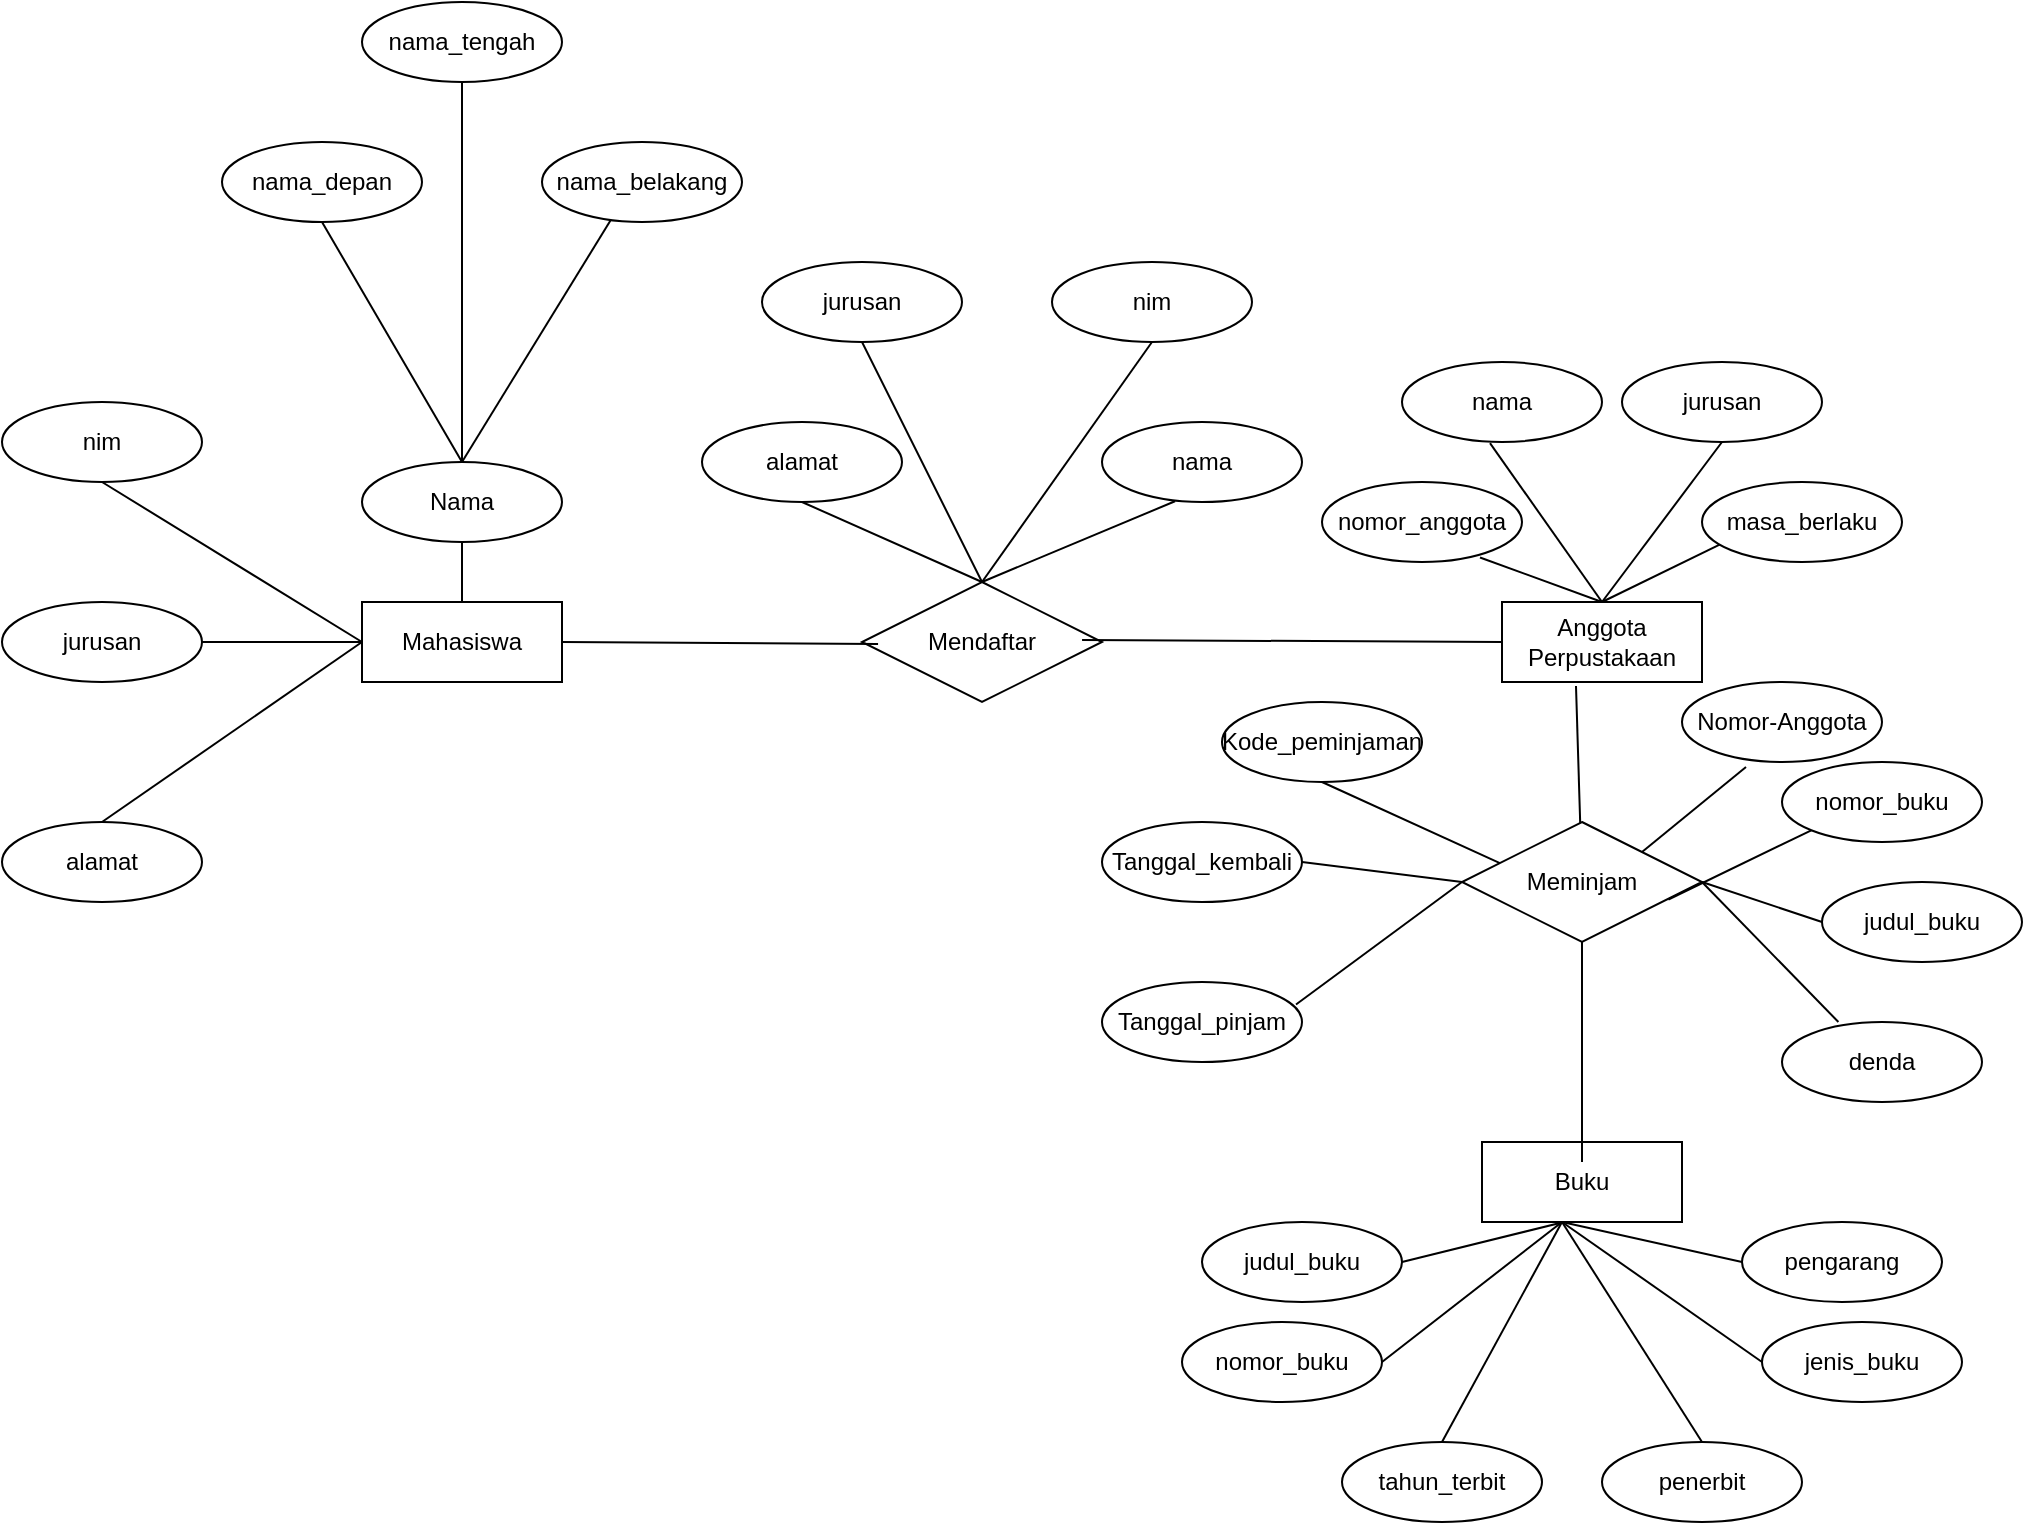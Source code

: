 <mxfile version="24.7.5">
  <diagram id="R2lEEEUBdFMjLlhIrx00" name="Page-1">
    <mxGraphModel dx="1804" dy="592" grid="1" gridSize="10" guides="1" tooltips="1" connect="1" arrows="1" fold="1" page="1" pageScale="1" pageWidth="850" pageHeight="1100" math="0" shadow="0" extFonts="Permanent Marker^https://fonts.googleapis.com/css?family=Permanent+Marker">
      <root>
        <mxCell id="0" />
        <mxCell id="1" parent="0" />
        <mxCell id="-mKHQzFxpgj5idGAP1rg-3" value="Mahasiswa" style="whiteSpace=wrap;html=1;align=center;" vertex="1" parent="1">
          <mxGeometry x="80" y="330" width="100" height="40" as="geometry" />
        </mxCell>
        <mxCell id="-mKHQzFxpgj5idGAP1rg-4" value="Meminjam" style="shape=rhombus;perimeter=rhombusPerimeter;whiteSpace=wrap;html=1;align=center;" vertex="1" parent="1">
          <mxGeometry x="630" y="440" width="120" height="60" as="geometry" />
        </mxCell>
        <mxCell id="-mKHQzFxpgj5idGAP1rg-5" value="Anggota&lt;div&gt;Perpustakaan&lt;/div&gt;" style="whiteSpace=wrap;html=1;align=center;" vertex="1" parent="1">
          <mxGeometry x="650" y="330" width="100" height="40" as="geometry" />
        </mxCell>
        <mxCell id="-mKHQzFxpgj5idGAP1rg-7" value="Mendaftar" style="shape=rhombus;perimeter=rhombusPerimeter;whiteSpace=wrap;html=1;align=center;" vertex="1" parent="1">
          <mxGeometry x="330" y="320" width="120" height="60" as="geometry" />
        </mxCell>
        <mxCell id="-mKHQzFxpgj5idGAP1rg-8" value="" style="endArrow=none;html=1;rounded=0;entryX=0.067;entryY=0.517;entryDx=0;entryDy=0;entryPerimeter=0;exitX=1;exitY=0.5;exitDx=0;exitDy=0;" edge="1" parent="1" source="-mKHQzFxpgj5idGAP1rg-3" target="-mKHQzFxpgj5idGAP1rg-7">
          <mxGeometry relative="1" as="geometry">
            <mxPoint x="140" y="301" as="sourcePoint" />
            <mxPoint x="266.96" y="301.24" as="targetPoint" />
          </mxGeometry>
        </mxCell>
        <mxCell id="-mKHQzFxpgj5idGAP1rg-11" value="" style="endArrow=none;html=1;rounded=0;exitX=0.917;exitY=0.483;exitDx=0;exitDy=0;exitPerimeter=0;entryX=0;entryY=0.5;entryDx=0;entryDy=0;" edge="1" parent="1" source="-mKHQzFxpgj5idGAP1rg-7" target="-mKHQzFxpgj5idGAP1rg-5">
          <mxGeometry relative="1" as="geometry">
            <mxPoint x="390" y="299.5" as="sourcePoint" />
            <mxPoint x="550" y="299.5" as="targetPoint" />
          </mxGeometry>
        </mxCell>
        <mxCell id="-mKHQzFxpgj5idGAP1rg-12" value="" style="endArrow=none;html=1;rounded=0;exitX=0.37;exitY=1.05;exitDx=0;exitDy=0;exitPerimeter=0;" edge="1" parent="1" source="-mKHQzFxpgj5idGAP1rg-5" target="-mKHQzFxpgj5idGAP1rg-4">
          <mxGeometry relative="1" as="geometry">
            <mxPoint x="600" y="320" as="sourcePoint" />
            <mxPoint x="601" y="400" as="targetPoint" />
          </mxGeometry>
        </mxCell>
        <mxCell id="-mKHQzFxpgj5idGAP1rg-13" value="Buku" style="whiteSpace=wrap;html=1;align=center;" vertex="1" parent="1">
          <mxGeometry x="640" y="600" width="100" height="40" as="geometry" />
        </mxCell>
        <mxCell id="-mKHQzFxpgj5idGAP1rg-15" value="" style="endArrow=none;html=1;rounded=0;entryX=0.5;entryY=0.25;entryDx=0;entryDy=0;entryPerimeter=0;" edge="1" parent="1" source="-mKHQzFxpgj5idGAP1rg-4" target="-mKHQzFxpgj5idGAP1rg-13">
          <mxGeometry relative="1" as="geometry">
            <mxPoint x="600" y="460" as="sourcePoint" />
            <mxPoint x="600" y="550" as="targetPoint" />
          </mxGeometry>
        </mxCell>
        <mxCell id="-mKHQzFxpgj5idGAP1rg-24" value="" style="endArrow=none;html=1;rounded=0;entryX=0.5;entryY=0;entryDx=0;entryDy=0;exitX=0.5;exitY=0.75;exitDx=0;exitDy=0;exitPerimeter=0;" edge="1" parent="1" source="-mKHQzFxpgj5idGAP1rg-26" target="-mKHQzFxpgj5idGAP1rg-3">
          <mxGeometry relative="1" as="geometry">
            <mxPoint x="70" y="230" as="sourcePoint" />
            <mxPoint x="69.83" y="280" as="targetPoint" />
          </mxGeometry>
        </mxCell>
        <mxCell id="-mKHQzFxpgj5idGAP1rg-26" value="Nama" style="ellipse;whiteSpace=wrap;html=1;align=center;" vertex="1" parent="1">
          <mxGeometry x="80" y="260" width="100" height="40" as="geometry" />
        </mxCell>
        <mxCell id="-mKHQzFxpgj5idGAP1rg-30" value="" style="endArrow=none;html=1;rounded=0;exitX=0.35;exitY=0.95;exitDx=0;exitDy=0;exitPerimeter=0;entryX=0.5;entryY=0;entryDx=0;entryDy=0;" edge="1" parent="1" source="-mKHQzFxpgj5idGAP1rg-32" target="-mKHQzFxpgj5idGAP1rg-26">
          <mxGeometry relative="1" as="geometry">
            <mxPoint x="200" y="80" as="sourcePoint" />
            <mxPoint x="139.0" y="193" as="targetPoint" />
          </mxGeometry>
        </mxCell>
        <mxCell id="-mKHQzFxpgj5idGAP1rg-32" value="nama_belakang" style="ellipse;whiteSpace=wrap;html=1;align=center;" vertex="1" parent="1">
          <mxGeometry x="170" y="100" width="100" height="40" as="geometry" />
        </mxCell>
        <mxCell id="-mKHQzFxpgj5idGAP1rg-34" value="" style="endArrow=none;html=1;rounded=0;exitX=0.5;exitY=1;exitDx=0;exitDy=0;entryX=0.5;entryY=0;entryDx=0;entryDy=0;" edge="1" parent="1" source="-mKHQzFxpgj5idGAP1rg-36" target="-mKHQzFxpgj5idGAP1rg-26">
          <mxGeometry relative="1" as="geometry">
            <mxPoint x="60" y="150" as="sourcePoint" />
            <mxPoint x="130" y="260" as="targetPoint" />
          </mxGeometry>
        </mxCell>
        <mxCell id="-mKHQzFxpgj5idGAP1rg-36" value="nama_depan" style="ellipse;whiteSpace=wrap;html=1;align=center;" vertex="1" parent="1">
          <mxGeometry x="10" y="100" width="100" height="40" as="geometry" />
        </mxCell>
        <mxCell id="-mKHQzFxpgj5idGAP1rg-37" value="" style="endArrow=none;html=1;rounded=0;entryX=0.5;entryY=1;entryDx=0;entryDy=0;" edge="1" parent="1" target="-mKHQzFxpgj5idGAP1rg-39">
          <mxGeometry relative="1" as="geometry">
            <mxPoint x="130" y="260" as="sourcePoint" />
            <mxPoint x="130" y="70" as="targetPoint" />
          </mxGeometry>
        </mxCell>
        <mxCell id="-mKHQzFxpgj5idGAP1rg-39" value="nama_tengah" style="ellipse;whiteSpace=wrap;html=1;align=center;" vertex="1" parent="1">
          <mxGeometry x="80" y="30" width="100" height="40" as="geometry" />
        </mxCell>
        <mxCell id="-mKHQzFxpgj5idGAP1rg-41" value="" style="endArrow=none;html=1;rounded=0;exitX=1;exitY=0.5;exitDx=0;exitDy=0;entryX=0;entryY=0.5;entryDx=0;entryDy=0;" edge="1" parent="1" source="-mKHQzFxpgj5idGAP1rg-43" target="-mKHQzFxpgj5idGAP1rg-3">
          <mxGeometry relative="1" as="geometry">
            <mxPoint x="-40" y="350" as="sourcePoint" />
            <mxPoint x="80" y="350" as="targetPoint" />
          </mxGeometry>
        </mxCell>
        <mxCell id="-mKHQzFxpgj5idGAP1rg-43" value="jurusan" style="ellipse;whiteSpace=wrap;html=1;align=center;" vertex="1" parent="1">
          <mxGeometry x="-100" y="330" width="100" height="40" as="geometry" />
        </mxCell>
        <mxCell id="-mKHQzFxpgj5idGAP1rg-44" value="" style="endArrow=none;html=1;rounded=0;exitX=0.5;exitY=1;exitDx=0;exitDy=0;entryX=0;entryY=0.5;entryDx=0;entryDy=0;" edge="1" parent="1" source="-mKHQzFxpgj5idGAP1rg-45" target="-mKHQzFxpgj5idGAP1rg-3">
          <mxGeometry relative="1" as="geometry">
            <mxPoint x="-30" y="310" as="sourcePoint" />
            <mxPoint x="80" y="350" as="targetPoint" />
          </mxGeometry>
        </mxCell>
        <mxCell id="-mKHQzFxpgj5idGAP1rg-45" value="nim" style="ellipse;whiteSpace=wrap;html=1;align=center;" vertex="1" parent="1">
          <mxGeometry x="-100" y="230" width="100" height="40" as="geometry" />
        </mxCell>
        <mxCell id="-mKHQzFxpgj5idGAP1rg-46" value="" style="endArrow=none;html=1;rounded=0;entryX=0;entryY=0.5;entryDx=0;entryDy=0;exitX=0.5;exitY=0;exitDx=0;exitDy=0;exitPerimeter=0;" edge="1" parent="1" source="-mKHQzFxpgj5idGAP1rg-47" target="-mKHQzFxpgj5idGAP1rg-3">
          <mxGeometry relative="1" as="geometry">
            <mxPoint x="-85" y="410" as="sourcePoint" />
            <mxPoint x="80" y="350" as="targetPoint" />
          </mxGeometry>
        </mxCell>
        <mxCell id="-mKHQzFxpgj5idGAP1rg-47" value="alamat" style="ellipse;whiteSpace=wrap;html=1;align=center;" vertex="1" parent="1">
          <mxGeometry x="-100" y="440" width="100" height="40" as="geometry" />
        </mxCell>
        <mxCell id="-mKHQzFxpgj5idGAP1rg-50" value="" style="endArrow=none;html=1;rounded=0;exitX=0.5;exitY=0;exitDx=0;exitDy=0;entryX=0.365;entryY=0.991;entryDx=0;entryDy=0;entryPerimeter=0;" edge="1" parent="1" source="-mKHQzFxpgj5idGAP1rg-7" target="-mKHQzFxpgj5idGAP1rg-51">
          <mxGeometry relative="1" as="geometry">
            <mxPoint x="390" y="320" as="sourcePoint" />
            <mxPoint x="460" y="290" as="targetPoint" />
          </mxGeometry>
        </mxCell>
        <mxCell id="-mKHQzFxpgj5idGAP1rg-51" value="nama" style="ellipse;whiteSpace=wrap;html=1;align=center;" vertex="1" parent="1">
          <mxGeometry x="450" y="240" width="100" height="40" as="geometry" />
        </mxCell>
        <mxCell id="-mKHQzFxpgj5idGAP1rg-52" value="" style="endArrow=none;html=1;rounded=0;entryX=0.5;entryY=0;entryDx=0;entryDy=0;exitX=0.5;exitY=1;exitDx=0;exitDy=0;exitPerimeter=0;" edge="1" parent="1" source="-mKHQzFxpgj5idGAP1rg-53" target="-mKHQzFxpgj5idGAP1rg-7">
          <mxGeometry relative="1" as="geometry">
            <mxPoint x="320" y="280" as="sourcePoint" />
            <mxPoint x="390" y="320" as="targetPoint" />
          </mxGeometry>
        </mxCell>
        <mxCell id="-mKHQzFxpgj5idGAP1rg-53" value="alamat" style="ellipse;whiteSpace=wrap;html=1;align=center;" vertex="1" parent="1">
          <mxGeometry x="250" y="240" width="100" height="40" as="geometry" />
        </mxCell>
        <mxCell id="-mKHQzFxpgj5idGAP1rg-54" value="" style="endArrow=none;html=1;rounded=0;exitX=0.5;exitY=1;exitDx=0;exitDy=0;entryX=0.5;entryY=0;entryDx=0;entryDy=0;" edge="1" parent="1" source="-mKHQzFxpgj5idGAP1rg-55" target="-mKHQzFxpgj5idGAP1rg-7">
          <mxGeometry relative="1" as="geometry">
            <mxPoint x="330" y="210" as="sourcePoint" />
            <mxPoint x="390" y="320" as="targetPoint" />
          </mxGeometry>
        </mxCell>
        <mxCell id="-mKHQzFxpgj5idGAP1rg-55" value="jurusan" style="ellipse;whiteSpace=wrap;html=1;align=center;" vertex="1" parent="1">
          <mxGeometry x="280" y="160" width="100" height="40" as="geometry" />
        </mxCell>
        <mxCell id="-mKHQzFxpgj5idGAP1rg-56" value="" style="endArrow=none;html=1;rounded=0;entryX=0.5;entryY=0;entryDx=0;entryDy=0;exitX=0.5;exitY=1;exitDx=0;exitDy=0;" edge="1" parent="1" source="-mKHQzFxpgj5idGAP1rg-57" target="-mKHQzFxpgj5idGAP1rg-7">
          <mxGeometry relative="1" as="geometry">
            <mxPoint x="460" y="190" as="sourcePoint" />
            <mxPoint x="400" y="320" as="targetPoint" />
          </mxGeometry>
        </mxCell>
        <mxCell id="-mKHQzFxpgj5idGAP1rg-57" value="nim" style="ellipse;whiteSpace=wrap;html=1;align=center;" vertex="1" parent="1">
          <mxGeometry x="425" y="160" width="100" height="40" as="geometry" />
        </mxCell>
        <mxCell id="-mKHQzFxpgj5idGAP1rg-58" value="" style="endArrow=none;html=1;rounded=0;exitX=0.79;exitY=0.943;exitDx=0;exitDy=0;exitPerimeter=0;entryX=0.5;entryY=0;entryDx=0;entryDy=0;" edge="1" parent="1" source="-mKHQzFxpgj5idGAP1rg-59" target="-mKHQzFxpgj5idGAP1rg-5">
          <mxGeometry relative="1" as="geometry">
            <mxPoint x="640" y="310" as="sourcePoint" />
            <mxPoint x="700" y="330" as="targetPoint" />
          </mxGeometry>
        </mxCell>
        <mxCell id="-mKHQzFxpgj5idGAP1rg-59" value="nomor_anggota" style="ellipse;whiteSpace=wrap;html=1;align=center;" vertex="1" parent="1">
          <mxGeometry x="560" y="270" width="100" height="40" as="geometry" />
        </mxCell>
        <mxCell id="-mKHQzFxpgj5idGAP1rg-60" value="" style="endArrow=none;html=1;rounded=0;entryX=0.5;entryY=0;entryDx=0;entryDy=0;exitX=0.44;exitY=1.014;exitDx=0;exitDy=0;exitPerimeter=0;" edge="1" parent="1" source="-mKHQzFxpgj5idGAP1rg-61" target="-mKHQzFxpgj5idGAP1rg-5">
          <mxGeometry relative="1" as="geometry">
            <mxPoint x="650" y="240" as="sourcePoint" />
            <mxPoint x="820" y="209.64" as="targetPoint" />
          </mxGeometry>
        </mxCell>
        <mxCell id="-mKHQzFxpgj5idGAP1rg-61" value="nama" style="ellipse;whiteSpace=wrap;html=1;align=center;" vertex="1" parent="1">
          <mxGeometry x="600" y="210" width="100" height="40" as="geometry" />
        </mxCell>
        <mxCell id="-mKHQzFxpgj5idGAP1rg-62" value="" style="endArrow=none;html=1;rounded=0;exitX=0.5;exitY=0;exitDx=0;exitDy=0;entryX=0.5;entryY=1;entryDx=0;entryDy=0;" edge="1" parent="1" source="-mKHQzFxpgj5idGAP1rg-5" target="-mKHQzFxpgj5idGAP1rg-63">
          <mxGeometry relative="1" as="geometry">
            <mxPoint x="660" y="179.64" as="sourcePoint" />
            <mxPoint x="760" y="240" as="targetPoint" />
          </mxGeometry>
        </mxCell>
        <mxCell id="-mKHQzFxpgj5idGAP1rg-63" value="jurusan" style="ellipse;whiteSpace=wrap;html=1;align=center;" vertex="1" parent="1">
          <mxGeometry x="710" y="210" width="100" height="40" as="geometry" />
        </mxCell>
        <mxCell id="-mKHQzFxpgj5idGAP1rg-64" value="" style="endArrow=none;html=1;rounded=0;exitX=0.5;exitY=0;exitDx=0;exitDy=0;entryX=0.119;entryY=0.746;entryDx=0;entryDy=0;entryPerimeter=0;" edge="1" parent="1" source="-mKHQzFxpgj5idGAP1rg-5" target="-mKHQzFxpgj5idGAP1rg-65">
          <mxGeometry relative="1" as="geometry">
            <mxPoint x="700" y="330" as="sourcePoint" />
            <mxPoint x="770" y="300" as="targetPoint" />
          </mxGeometry>
        </mxCell>
        <mxCell id="-mKHQzFxpgj5idGAP1rg-65" value="masa_berlaku" style="ellipse;whiteSpace=wrap;html=1;align=center;" vertex="1" parent="1">
          <mxGeometry x="750" y="270" width="100" height="40" as="geometry" />
        </mxCell>
        <mxCell id="-mKHQzFxpgj5idGAP1rg-66" value="Kode_peminjaman" style="ellipse;whiteSpace=wrap;html=1;align=center;" vertex="1" parent="1">
          <mxGeometry x="510" y="380" width="100" height="40" as="geometry" />
        </mxCell>
        <mxCell id="-mKHQzFxpgj5idGAP1rg-67" value="Tanggal_kembali" style="ellipse;whiteSpace=wrap;html=1;align=center;" vertex="1" parent="1">
          <mxGeometry x="450" y="440" width="100" height="40" as="geometry" />
        </mxCell>
        <mxCell id="-mKHQzFxpgj5idGAP1rg-68" value="Tanggal_pinjam" style="ellipse;whiteSpace=wrap;html=1;align=center;" vertex="1" parent="1">
          <mxGeometry x="450" y="520" width="100" height="40" as="geometry" />
        </mxCell>
        <mxCell id="-mKHQzFxpgj5idGAP1rg-69" value="" style="endArrow=none;html=1;rounded=0;entryX=0.158;entryY=0.343;entryDx=0;entryDy=0;entryPerimeter=0;exitX=0.5;exitY=1;exitDx=0;exitDy=0;" edge="1" parent="1" source="-mKHQzFxpgj5idGAP1rg-66" target="-mKHQzFxpgj5idGAP1rg-4">
          <mxGeometry relative="1" as="geometry">
            <mxPoint x="570" y="420" as="sourcePoint" />
            <mxPoint x="645" y="460" as="targetPoint" />
          </mxGeometry>
        </mxCell>
        <mxCell id="-mKHQzFxpgj5idGAP1rg-70" value="" style="endArrow=none;html=1;rounded=0;exitX=1;exitY=0.5;exitDx=0;exitDy=0;entryX=0;entryY=0.5;entryDx=0;entryDy=0;" edge="1" parent="1" source="-mKHQzFxpgj5idGAP1rg-67" target="-mKHQzFxpgj5idGAP1rg-4">
          <mxGeometry relative="1" as="geometry">
            <mxPoint x="490" y="460" as="sourcePoint" />
            <mxPoint x="630" y="469.38" as="targetPoint" />
          </mxGeometry>
        </mxCell>
        <mxCell id="-mKHQzFxpgj5idGAP1rg-71" value="" style="endArrow=none;html=1;rounded=0;entryX=0;entryY=0.5;entryDx=0;entryDy=0;exitX=0.97;exitY=0.281;exitDx=0;exitDy=0;exitPerimeter=0;" edge="1" parent="1" source="-mKHQzFxpgj5idGAP1rg-68" target="-mKHQzFxpgj5idGAP1rg-4">
          <mxGeometry relative="1" as="geometry">
            <mxPoint x="520" y="560" as="sourcePoint" />
            <mxPoint x="490" y="580" as="targetPoint" />
          </mxGeometry>
        </mxCell>
        <mxCell id="-mKHQzFxpgj5idGAP1rg-72" value="" style="endArrow=none;html=1;rounded=0;exitX=1;exitY=0;exitDx=0;exitDy=0;entryX=0.32;entryY=1.063;entryDx=0;entryDy=0;entryPerimeter=0;" edge="1" parent="1" source="-mKHQzFxpgj5idGAP1rg-4" target="-mKHQzFxpgj5idGAP1rg-73">
          <mxGeometry relative="1" as="geometry">
            <mxPoint x="730" y="460" as="sourcePoint" />
            <mxPoint x="760" y="430" as="targetPoint" />
          </mxGeometry>
        </mxCell>
        <mxCell id="-mKHQzFxpgj5idGAP1rg-73" value="Nomor-Anggota" style="ellipse;whiteSpace=wrap;html=1;align=center;" vertex="1" parent="1">
          <mxGeometry x="740" y="370" width="100" height="40" as="geometry" />
        </mxCell>
        <mxCell id="-mKHQzFxpgj5idGAP1rg-74" value="" style="endArrow=none;html=1;rounded=0;exitX=1;exitY=0.5;exitDx=0;exitDy=0;" edge="1" parent="1" source="-mKHQzFxpgj5idGAP1rg-88">
          <mxGeometry relative="1" as="geometry">
            <mxPoint x="520" y="760" as="sourcePoint" />
            <mxPoint x="680" y="640" as="targetPoint" />
          </mxGeometry>
        </mxCell>
        <mxCell id="-mKHQzFxpgj5idGAP1rg-76" value="" style="endArrow=none;html=1;rounded=0;entryX=0.41;entryY=1;entryDx=0;entryDy=0;exitX=1;exitY=0.5;exitDx=0;exitDy=0;entryPerimeter=0;" edge="1" parent="1" source="-mKHQzFxpgj5idGAP1rg-84" target="-mKHQzFxpgj5idGAP1rg-13">
          <mxGeometry relative="1" as="geometry">
            <mxPoint x="532.5" y="660" as="sourcePoint" />
            <mxPoint x="687.5" y="640" as="targetPoint" />
          </mxGeometry>
        </mxCell>
        <mxCell id="-mKHQzFxpgj5idGAP1rg-77" value="" style="endArrow=none;html=1;rounded=0;entryX=0;entryY=1;entryDx=0;entryDy=0;exitX=0.86;exitY=0.646;exitDx=0;exitDy=0;exitPerimeter=0;" edge="1" parent="1" source="-mKHQzFxpgj5idGAP1rg-4" target="-mKHQzFxpgj5idGAP1rg-78">
          <mxGeometry relative="1" as="geometry">
            <mxPoint x="750" y="470" as="sourcePoint" />
            <mxPoint x="840" y="430" as="targetPoint" />
          </mxGeometry>
        </mxCell>
        <mxCell id="-mKHQzFxpgj5idGAP1rg-78" value="nomor_buku" style="ellipse;whiteSpace=wrap;html=1;align=center;" vertex="1" parent="1">
          <mxGeometry x="790" y="410" width="100" height="40" as="geometry" />
        </mxCell>
        <mxCell id="-mKHQzFxpgj5idGAP1rg-79" value="" style="endArrow=none;html=1;rounded=0;exitX=1;exitY=0.5;exitDx=0;exitDy=0;entryX=0;entryY=0.5;entryDx=0;entryDy=0;" edge="1" parent="1" source="-mKHQzFxpgj5idGAP1rg-4" target="-mKHQzFxpgj5idGAP1rg-80">
          <mxGeometry relative="1" as="geometry">
            <mxPoint x="750" y="469.38" as="sourcePoint" />
            <mxPoint x="850" y="510" as="targetPoint" />
          </mxGeometry>
        </mxCell>
        <mxCell id="-mKHQzFxpgj5idGAP1rg-80" value="judul_buku" style="ellipse;whiteSpace=wrap;html=1;align=center;" vertex="1" parent="1">
          <mxGeometry x="810" y="470" width="100" height="40" as="geometry" />
        </mxCell>
        <mxCell id="-mKHQzFxpgj5idGAP1rg-81" value="" style="endArrow=none;html=1;rounded=0;exitX=1;exitY=0.5;exitDx=0;exitDy=0;entryX=0.282;entryY=0;entryDx=0;entryDy=0;entryPerimeter=0;" edge="1" parent="1" source="-mKHQzFxpgj5idGAP1rg-4" target="-mKHQzFxpgj5idGAP1rg-82">
          <mxGeometry relative="1" as="geometry">
            <mxPoint x="750" y="470" as="sourcePoint" />
            <mxPoint x="840" y="560" as="targetPoint" />
          </mxGeometry>
        </mxCell>
        <mxCell id="-mKHQzFxpgj5idGAP1rg-82" value="denda" style="ellipse;whiteSpace=wrap;html=1;align=center;" vertex="1" parent="1">
          <mxGeometry x="790" y="540" width="100" height="40" as="geometry" />
        </mxCell>
        <mxCell id="-mKHQzFxpgj5idGAP1rg-84" value="judul_buku" style="ellipse;whiteSpace=wrap;html=1;align=center;" vertex="1" parent="1">
          <mxGeometry x="500" y="640" width="100" height="40" as="geometry" />
        </mxCell>
        <mxCell id="-mKHQzFxpgj5idGAP1rg-85" value="" style="endArrow=none;html=1;rounded=0;entryX=0;entryY=0.5;entryDx=0;entryDy=0;" edge="1" parent="1" target="-mKHQzFxpgj5idGAP1rg-86">
          <mxGeometry relative="1" as="geometry">
            <mxPoint x="680" y="640" as="sourcePoint" />
            <mxPoint x="860" y="660" as="targetPoint" />
          </mxGeometry>
        </mxCell>
        <mxCell id="-mKHQzFxpgj5idGAP1rg-86" value="pengarang" style="ellipse;whiteSpace=wrap;html=1;align=center;" vertex="1" parent="1">
          <mxGeometry x="770" y="640" width="100" height="40" as="geometry" />
        </mxCell>
        <mxCell id="-mKHQzFxpgj5idGAP1rg-88" value="nomor_buku" style="ellipse;whiteSpace=wrap;html=1;align=center;" vertex="1" parent="1">
          <mxGeometry x="490" y="690" width="100" height="40" as="geometry" />
        </mxCell>
        <mxCell id="-mKHQzFxpgj5idGAP1rg-89" value="" style="endArrow=none;html=1;rounded=0;exitX=0.4;exitY=1;exitDx=0;exitDy=0;exitPerimeter=0;entryX=0;entryY=0.5;entryDx=0;entryDy=0;" edge="1" parent="1" source="-mKHQzFxpgj5idGAP1rg-13" target="-mKHQzFxpgj5idGAP1rg-90">
          <mxGeometry relative="1" as="geometry">
            <mxPoint x="690" y="650" as="sourcePoint" />
            <mxPoint x="890" y="770" as="targetPoint" />
          </mxGeometry>
        </mxCell>
        <mxCell id="-mKHQzFxpgj5idGAP1rg-90" value="jenis_buku" style="ellipse;whiteSpace=wrap;html=1;align=center;" vertex="1" parent="1">
          <mxGeometry x="780" y="690" width="100" height="40" as="geometry" />
        </mxCell>
        <mxCell id="-mKHQzFxpgj5idGAP1rg-91" value="" style="endArrow=none;html=1;rounded=0;exitX=0.5;exitY=0;exitDx=0;exitDy=0;" edge="1" parent="1" source="-mKHQzFxpgj5idGAP1rg-93">
          <mxGeometry relative="1" as="geometry">
            <mxPoint x="530" y="860" as="sourcePoint" />
            <mxPoint x="680" y="640" as="targetPoint" />
          </mxGeometry>
        </mxCell>
        <mxCell id="-mKHQzFxpgj5idGAP1rg-92" value="" style="endArrow=none;html=1;rounded=0;entryX=0.5;entryY=0;entryDx=0;entryDy=0;" edge="1" parent="1" target="-mKHQzFxpgj5idGAP1rg-94">
          <mxGeometry relative="1" as="geometry">
            <mxPoint x="680" y="640" as="sourcePoint" />
            <mxPoint x="860" y="930" as="targetPoint" />
          </mxGeometry>
        </mxCell>
        <mxCell id="-mKHQzFxpgj5idGAP1rg-93" value="tahun_terbit" style="ellipse;whiteSpace=wrap;html=1;align=center;" vertex="1" parent="1">
          <mxGeometry x="570" y="750" width="100" height="40" as="geometry" />
        </mxCell>
        <mxCell id="-mKHQzFxpgj5idGAP1rg-94" value="penerbit" style="ellipse;whiteSpace=wrap;html=1;align=center;" vertex="1" parent="1">
          <mxGeometry x="700" y="750" width="100" height="40" as="geometry" />
        </mxCell>
      </root>
    </mxGraphModel>
  </diagram>
</mxfile>

